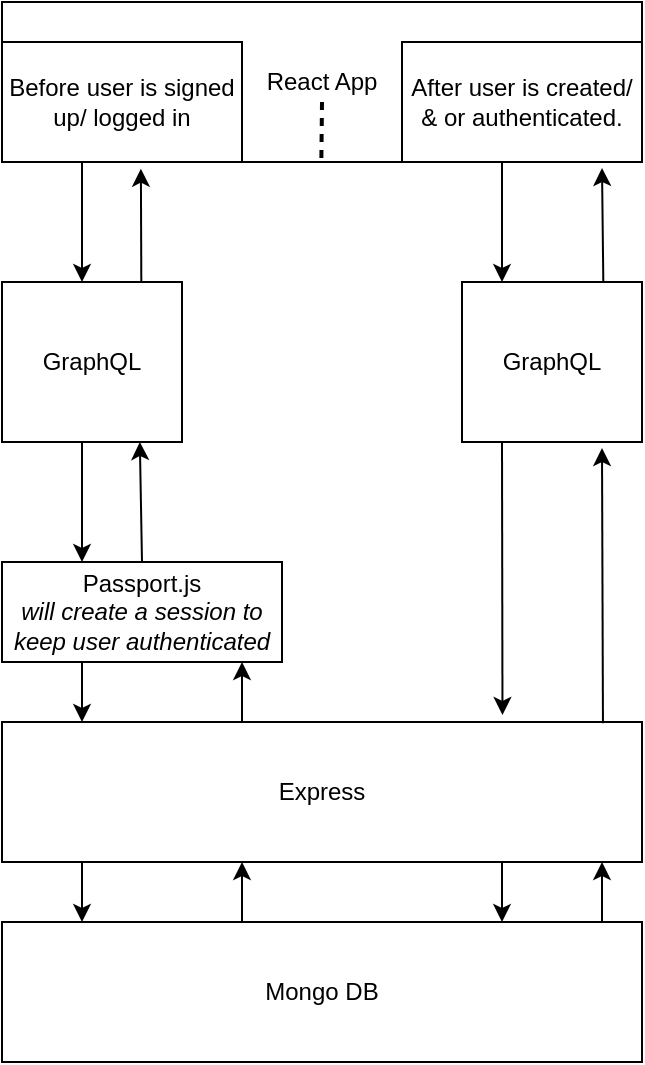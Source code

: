<mxfile version="22.1.7" type="github">
  <diagram name="Page-1" id="Zvaj0uUyztduhH-QTuSw">
    <mxGraphModel dx="903" dy="498" grid="1" gridSize="10" guides="1" tooltips="1" connect="1" arrows="1" fold="1" page="1" pageScale="1" pageWidth="827" pageHeight="1169" math="0" shadow="0">
      <root>
        <mxCell id="0" />
        <mxCell id="1" parent="0" />
        <mxCell id="vqFTtoPCEcgWrYM2uB1v-1" value="React App" style="rounded=0;whiteSpace=wrap;html=1;" vertex="1" parent="1">
          <mxGeometry x="240" y="40" width="320" height="80" as="geometry" />
        </mxCell>
        <mxCell id="vqFTtoPCEcgWrYM2uB1v-2" value="GraphQL&lt;br&gt;" style="rounded=0;whiteSpace=wrap;html=1;" vertex="1" parent="1">
          <mxGeometry x="470" y="180" width="90" height="80" as="geometry" />
        </mxCell>
        <mxCell id="vqFTtoPCEcgWrYM2uB1v-3" value="GraphQL" style="rounded=0;whiteSpace=wrap;html=1;" vertex="1" parent="1">
          <mxGeometry x="240" y="180" width="90" height="80" as="geometry" />
        </mxCell>
        <mxCell id="vqFTtoPCEcgWrYM2uB1v-4" style="edgeStyle=orthogonalEdgeStyle;rounded=0;orthogonalLoop=1;jettySize=auto;html=1;exitX=0.5;exitY=1;exitDx=0;exitDy=0;" edge="1" parent="1" source="vqFTtoPCEcgWrYM2uB1v-1" target="vqFTtoPCEcgWrYM2uB1v-1">
          <mxGeometry relative="1" as="geometry" />
        </mxCell>
        <mxCell id="vqFTtoPCEcgWrYM2uB1v-5" value="Express" style="rounded=0;whiteSpace=wrap;html=1;" vertex="1" parent="1">
          <mxGeometry x="240" y="400" width="320" height="70" as="geometry" />
        </mxCell>
        <mxCell id="vqFTtoPCEcgWrYM2uB1v-6" value="Mongo DB" style="rounded=0;whiteSpace=wrap;html=1;" vertex="1" parent="1">
          <mxGeometry x="240" y="500" width="320" height="70" as="geometry" />
        </mxCell>
        <mxCell id="vqFTtoPCEcgWrYM2uB1v-8" value="Passport.js&lt;br&gt;&lt;i&gt;will create a session to keep user authenticated&lt;/i&gt;" style="rounded=0;whiteSpace=wrap;html=1;" vertex="1" parent="1">
          <mxGeometry x="240" y="320" width="140" height="50" as="geometry" />
        </mxCell>
        <mxCell id="vqFTtoPCEcgWrYM2uB1v-10" value="" style="endArrow=classic;html=1;rounded=0;entryX=0.5;entryY=0;entryDx=0;entryDy=0;" edge="1" parent="1">
          <mxGeometry width="50" height="50" relative="1" as="geometry">
            <mxPoint x="280" y="120" as="sourcePoint" />
            <mxPoint x="280" y="180" as="targetPoint" />
            <Array as="points">
              <mxPoint x="280" y="150" />
            </Array>
          </mxGeometry>
        </mxCell>
        <mxCell id="vqFTtoPCEcgWrYM2uB1v-11" value="" style="endArrow=classic;html=1;rounded=0;entryX=0.5;entryY=0;entryDx=0;entryDy=0;" edge="1" parent="1">
          <mxGeometry width="50" height="50" relative="1" as="geometry">
            <mxPoint x="280" y="260" as="sourcePoint" />
            <mxPoint x="280" y="320" as="targetPoint" />
          </mxGeometry>
        </mxCell>
        <mxCell id="vqFTtoPCEcgWrYM2uB1v-12" value="" style="endArrow=classic;html=1;rounded=0;" edge="1" parent="1">
          <mxGeometry width="50" height="50" relative="1" as="geometry">
            <mxPoint x="280" y="370" as="sourcePoint" />
            <mxPoint x="280" y="400" as="targetPoint" />
          </mxGeometry>
        </mxCell>
        <mxCell id="vqFTtoPCEcgWrYM2uB1v-13" value="" style="endArrow=classic;html=1;rounded=0;" edge="1" parent="1">
          <mxGeometry width="50" height="50" relative="1" as="geometry">
            <mxPoint x="280" y="470" as="sourcePoint" />
            <mxPoint x="280" y="500" as="targetPoint" />
          </mxGeometry>
        </mxCell>
        <mxCell id="vqFTtoPCEcgWrYM2uB1v-14" value="" style="endArrow=classic;html=1;rounded=0;entryX=0.5;entryY=0;entryDx=0;entryDy=0;" edge="1" parent="1">
          <mxGeometry width="50" height="50" relative="1" as="geometry">
            <mxPoint x="490" y="120" as="sourcePoint" />
            <mxPoint x="490" y="180" as="targetPoint" />
            <Array as="points">
              <mxPoint x="490" y="150" />
            </Array>
          </mxGeometry>
        </mxCell>
        <mxCell id="vqFTtoPCEcgWrYM2uB1v-16" value="" style="endArrow=classic;html=1;rounded=0;entryX=0.782;entryY=-0.05;entryDx=0;entryDy=0;entryPerimeter=0;" edge="1" parent="1" target="vqFTtoPCEcgWrYM2uB1v-5">
          <mxGeometry width="50" height="50" relative="1" as="geometry">
            <mxPoint x="490" y="260" as="sourcePoint" />
            <mxPoint x="490" y="320" as="targetPoint" />
          </mxGeometry>
        </mxCell>
        <mxCell id="vqFTtoPCEcgWrYM2uB1v-17" value="" style="endArrow=classic;html=1;rounded=0;" edge="1" parent="1">
          <mxGeometry width="50" height="50" relative="1" as="geometry">
            <mxPoint x="490" y="470" as="sourcePoint" />
            <mxPoint x="490" y="500" as="targetPoint" />
          </mxGeometry>
        </mxCell>
        <mxCell id="vqFTtoPCEcgWrYM2uB1v-18" value="" style="endArrow=classic;html=1;rounded=0;" edge="1" parent="1">
          <mxGeometry width="50" height="50" relative="1" as="geometry">
            <mxPoint x="360" y="500" as="sourcePoint" />
            <mxPoint x="360" y="470" as="targetPoint" />
          </mxGeometry>
        </mxCell>
        <mxCell id="vqFTtoPCEcgWrYM2uB1v-19" value="" style="endArrow=classic;html=1;rounded=0;" edge="1" parent="1">
          <mxGeometry width="50" height="50" relative="1" as="geometry">
            <mxPoint x="360" y="400" as="sourcePoint" />
            <mxPoint x="360" y="370" as="targetPoint" />
          </mxGeometry>
        </mxCell>
        <mxCell id="vqFTtoPCEcgWrYM2uB1v-20" value="" style="endArrow=classic;html=1;rounded=0;entryX=0.75;entryY=1;entryDx=0;entryDy=0;exitX=0.5;exitY=0;exitDx=0;exitDy=0;" edge="1" parent="1" source="vqFTtoPCEcgWrYM2uB1v-8">
          <mxGeometry width="50" height="50" relative="1" as="geometry">
            <mxPoint x="300" y="310" as="sourcePoint" />
            <mxPoint x="308.92" y="260" as="targetPoint" />
          </mxGeometry>
        </mxCell>
        <mxCell id="vqFTtoPCEcgWrYM2uB1v-21" value="" style="endArrow=classic;html=1;rounded=0;entryX=0.217;entryY=1.042;entryDx=0;entryDy=0;entryPerimeter=0;" edge="1" parent="1" target="vqFTtoPCEcgWrYM2uB1v-1">
          <mxGeometry width="50" height="50" relative="1" as="geometry">
            <mxPoint x="309.66" y="180" as="sourcePoint" />
            <mxPoint x="309.66" y="150" as="targetPoint" />
          </mxGeometry>
        </mxCell>
        <mxCell id="vqFTtoPCEcgWrYM2uB1v-22" value="" style="endArrow=classic;html=1;rounded=0;entryX=0.217;entryY=1.042;entryDx=0;entryDy=0;entryPerimeter=0;" edge="1" parent="1">
          <mxGeometry width="50" height="50" relative="1" as="geometry">
            <mxPoint x="540.66" y="180" as="sourcePoint" />
            <mxPoint x="540" y="123" as="targetPoint" />
          </mxGeometry>
        </mxCell>
        <mxCell id="vqFTtoPCEcgWrYM2uB1v-23" value="" style="endArrow=classic;html=1;rounded=0;entryX=0.217;entryY=1.042;entryDx=0;entryDy=0;entryPerimeter=0;exitX=0.939;exitY=0.009;exitDx=0;exitDy=0;exitPerimeter=0;" edge="1" parent="1" source="vqFTtoPCEcgWrYM2uB1v-5">
          <mxGeometry width="50" height="50" relative="1" as="geometry">
            <mxPoint x="540.66" y="320" as="sourcePoint" />
            <mxPoint x="540" y="263" as="targetPoint" />
          </mxGeometry>
        </mxCell>
        <mxCell id="vqFTtoPCEcgWrYM2uB1v-24" value="" style="endArrow=classic;html=1;rounded=0;" edge="1" parent="1">
          <mxGeometry width="50" height="50" relative="1" as="geometry">
            <mxPoint x="540" y="500" as="sourcePoint" />
            <mxPoint x="540" y="470" as="targetPoint" />
          </mxGeometry>
        </mxCell>
        <mxCell id="vqFTtoPCEcgWrYM2uB1v-25" value="" style="endArrow=none;dashed=1;html=1;dashPattern=1 3;strokeWidth=2;rounded=0;" edge="1" parent="1">
          <mxGeometry width="50" height="50" relative="1" as="geometry">
            <mxPoint x="400" y="90" as="sourcePoint" />
            <mxPoint x="400" y="90" as="targetPoint" />
            <Array as="points">
              <mxPoint x="399.66" y="120" />
            </Array>
          </mxGeometry>
        </mxCell>
        <mxCell id="vqFTtoPCEcgWrYM2uB1v-26" value="Before user is signed up/ logged in" style="rounded=0;whiteSpace=wrap;html=1;" vertex="1" parent="1">
          <mxGeometry x="240" y="60" width="120" height="60" as="geometry" />
        </mxCell>
        <mxCell id="vqFTtoPCEcgWrYM2uB1v-27" value="After user is created/ &amp;amp; or authenticated." style="rounded=0;whiteSpace=wrap;html=1;" vertex="1" parent="1">
          <mxGeometry x="440" y="60" width="120" height="60" as="geometry" />
        </mxCell>
      </root>
    </mxGraphModel>
  </diagram>
</mxfile>
